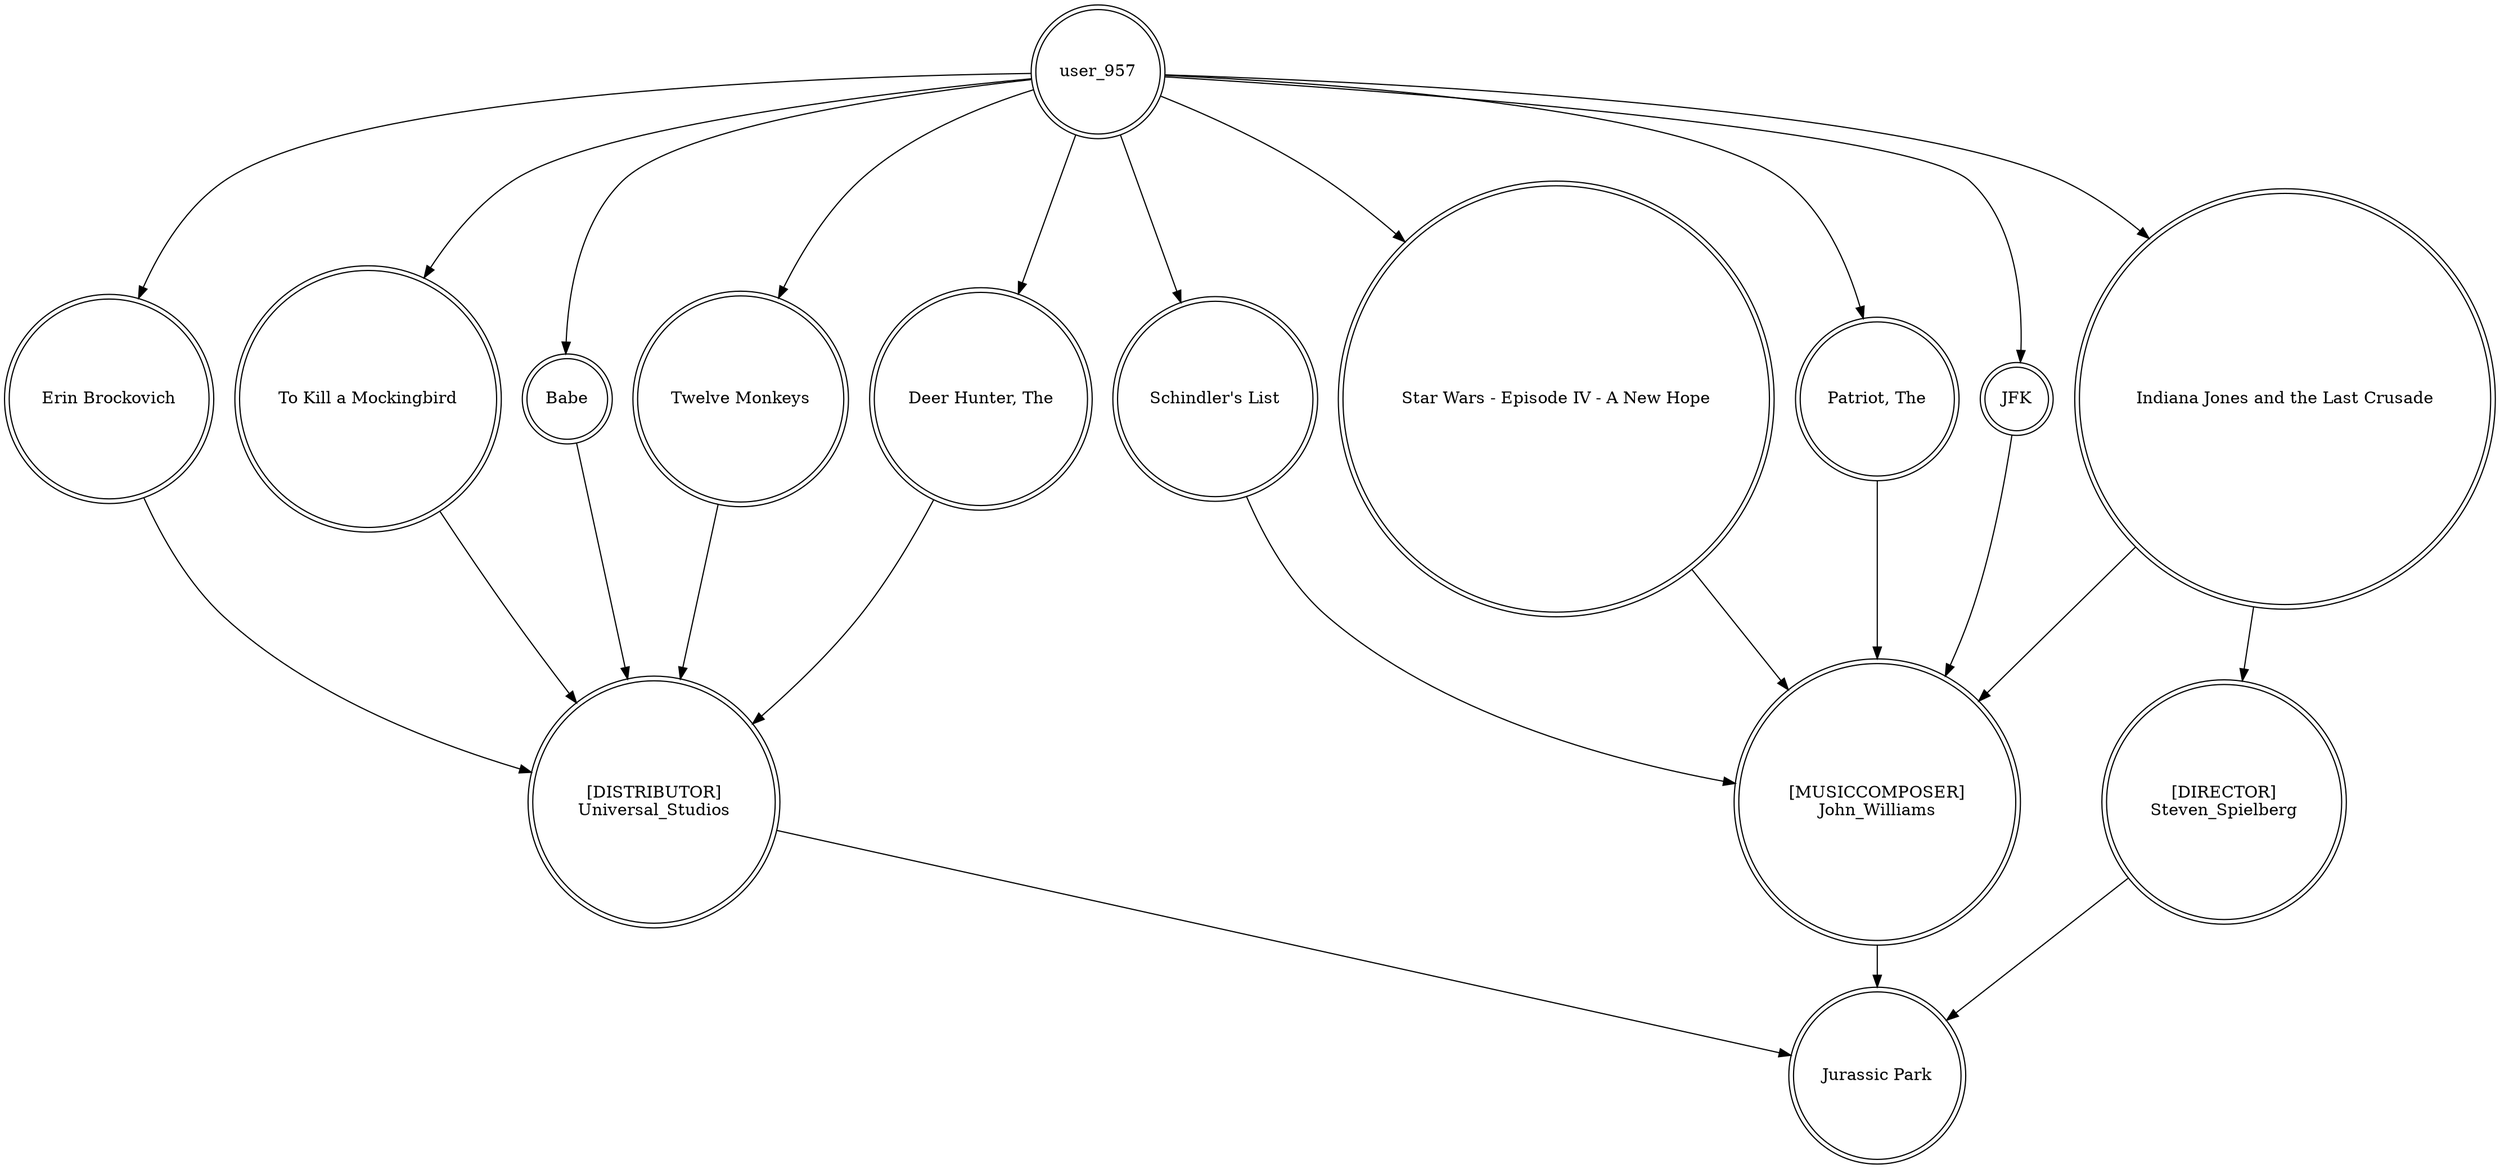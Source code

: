 digraph finite_state_machine {
	node [shape=doublecircle]
	"Erin Brockovich" -> "[DISTRIBUTOR]
Universal_Studios"
	user_957 -> "Schindler's List"
	user_957 -> "To Kill a Mockingbird"
	"To Kill a Mockingbird" -> "[DISTRIBUTOR]
Universal_Studios"
	"Star Wars - Episode IV - A New Hope" -> "[MUSICCOMPOSER]
John_Williams"
	"[DISTRIBUTOR]
Universal_Studios" -> "Jurassic Park"
	user_957 -> "Indiana Jones and the Last Crusade"
	"Schindler's List" -> "[MUSICCOMPOSER]
John_Williams"
	Babe -> "[DISTRIBUTOR]
Universal_Studios"
	user_957 -> Babe
	"Patriot, The" -> "[MUSICCOMPOSER]
John_Williams"
	"Twelve Monkeys" -> "[DISTRIBUTOR]
Universal_Studios"
	JFK -> "[MUSICCOMPOSER]
John_Williams"
	"Indiana Jones and the Last Crusade" -> "[MUSICCOMPOSER]
John_Williams"
	user_957 -> "Deer Hunter, The"
	"Deer Hunter, The" -> "[DISTRIBUTOR]
Universal_Studios"
	"[DIRECTOR]
Steven_Spielberg" -> "Jurassic Park"
	user_957 -> "Twelve Monkeys"
	user_957 -> "Patriot, The"
	user_957 -> "Star Wars - Episode IV - A New Hope"
	"Indiana Jones and the Last Crusade" -> "[DIRECTOR]
Steven_Spielberg"
	user_957 -> JFK
	"[MUSICCOMPOSER]
John_Williams" -> "Jurassic Park"
	user_957 -> "Erin Brockovich"
}
